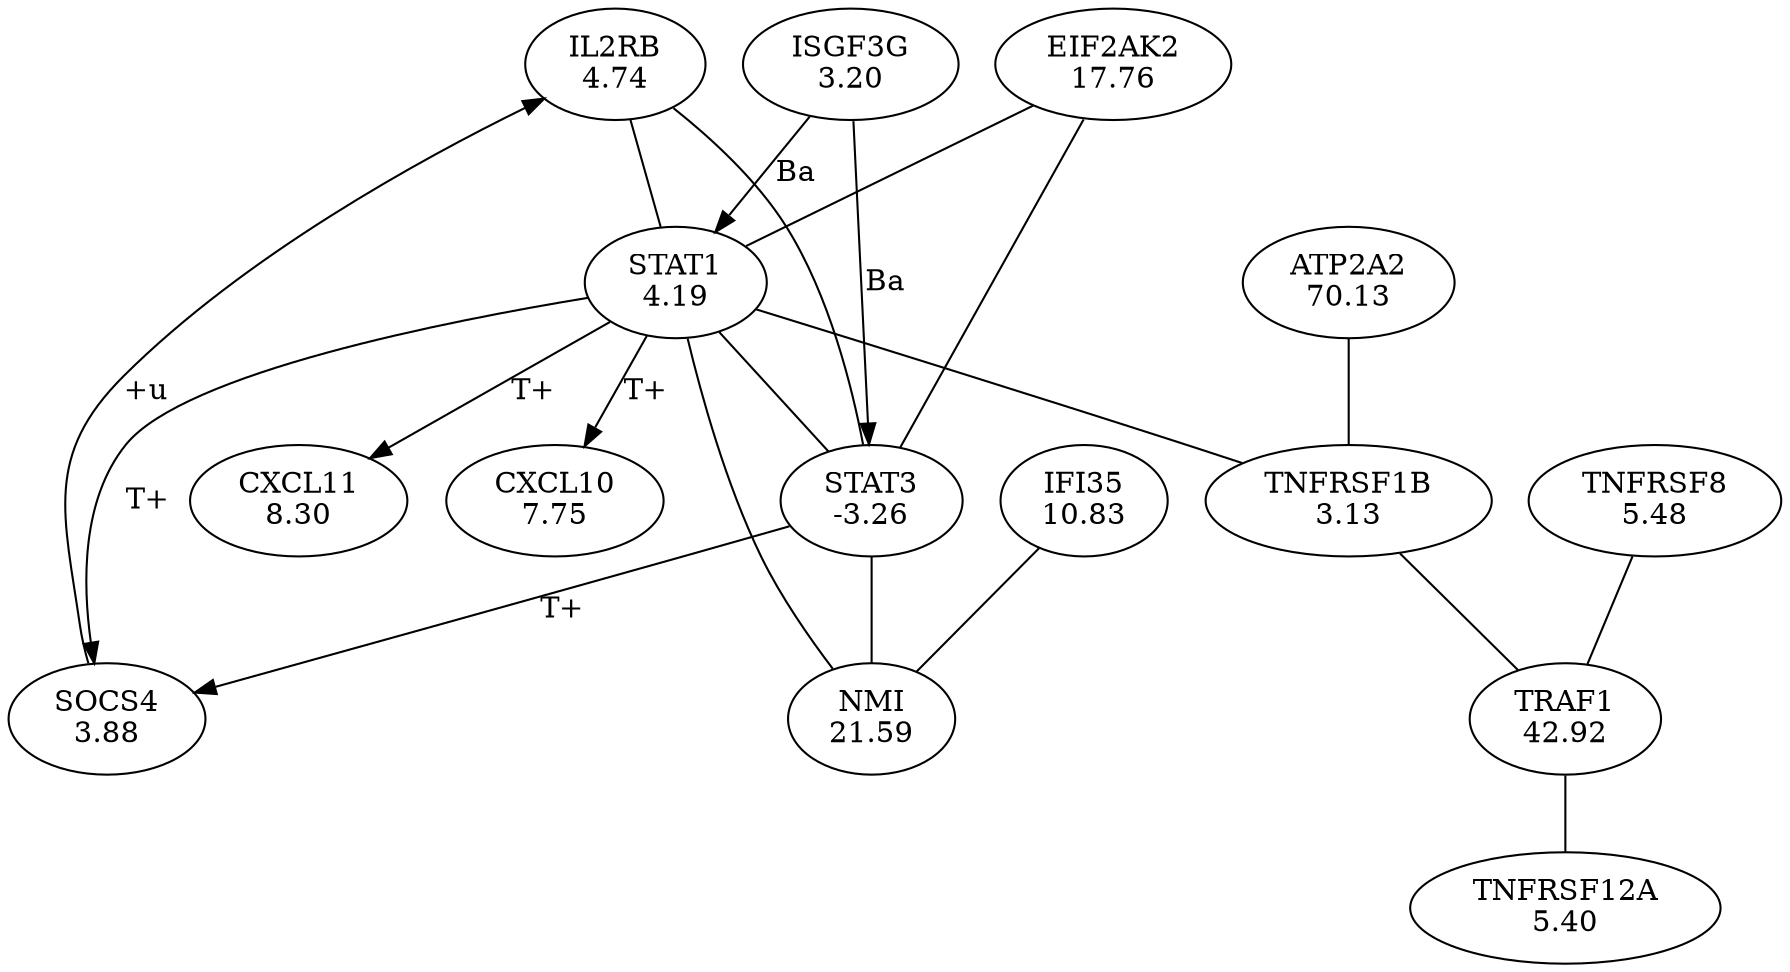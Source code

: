 digraph G {
overlap = scale ;
10412 [label = "IL2RB\n4.74" ] ; 
10273 [label = "STAT1\n4.19" ] ; 
823 [label = "NMI\n21.59" ] ; 
11389 [label = "EIF2AK2\n17.76" ] ; 
13518 [label = "IFI35\n10.83" ] ; 
13502 [label = "CXCL11\n8.30" ] ; 
9347 [label = "CXCL10\n7.75" ] ; 
150 [label = "SOCS4\n3.88" ] ; 
3355 [label = "STAT3\n-3.26" ] ; 
9037 [label = "ISGF3G\n3.20" ] ; 
14639 [label = "TNFRSF1B\n3.13" ] ; 
12337 [label = "ATP2A2\n70.13" ] ; 
10153 [label = "TRAF1\n42.92" ] ; 
6731 [label = "TNFRSF8\n5.48" ] ; 
1552 [label = "TNFRSF12A\n5.40" ] ; 
10273 -> 14639 [arrowhead = "none" ]
11389 -> 10273 [arrowhead = "none" ]
10273 -> 13502 [label = "T+" ]
10412 -> 10273 [arrowhead = "none" ]
3355 -> 823 [arrowhead = "none" ]
13518 -> 823 [arrowhead = "none" ]
10273 -> 823 [arrowhead = "none" ]
10273 -> 9347 [label = "T+" ]
3355 -> 150 [label = "T+" ]
150 -> 10412 [label = "+u" ]
10273 -> 150 [label = "T+" ]
11389 -> 3355 [arrowhead = "none" ]
10412 -> 3355 [arrowhead = "none" ]
9037 -> 3355 [label = "Ba" ]
10273 -> 3355 [arrowhead = "none" ]
9037 -> 10273 [label = "Ba" ]
12337 -> 14639 [arrowhead = "none" ]
14639 -> 10153 [arrowhead = "none" ]
6731 -> 10153 [arrowhead = "none" ]
10153 -> 1552 [arrowhead = "none" ]
}
